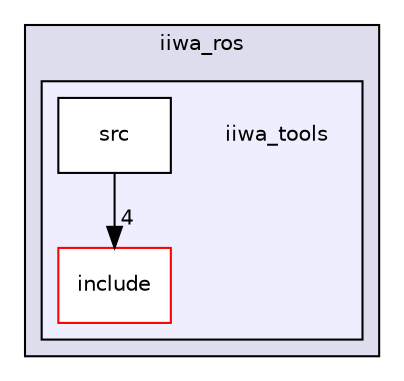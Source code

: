 digraph "/home/lmunier/Documents/robetarme/robetarme-deliverables-wp5/src/iiwa_ros/iiwa_tools" {
  compound=true
  node [ fontsize="10", fontname="Helvetica"];
  edge [ labelfontsize="10", labelfontname="Helvetica"];
  subgraph clusterdir_69e928a0ea828c5e87a9d7882b30aa73 {
    graph [ bgcolor="#ddddee", pencolor="black", label="iiwa_ros" fontname="Helvetica", fontsize="10", URL="dir_69e928a0ea828c5e87a9d7882b30aa73.html"]
  subgraph clusterdir_e789eb4300345b263128670793af9cac {
    graph [ bgcolor="#eeeeff", pencolor="black", label="" URL="dir_e789eb4300345b263128670793af9cac.html"];
    dir_e789eb4300345b263128670793af9cac [shape=plaintext label="iiwa_tools"];
    dir_e6a6a7e182a5ee95c3fcd45e6f82caaa [shape=box label="include" color="red" fillcolor="white" style="filled" URL="dir_e6a6a7e182a5ee95c3fcd45e6f82caaa.html"];
    dir_ed260d6fd2f7faf2feb30d36f4aa8ff6 [shape=box label="src" color="black" fillcolor="white" style="filled" URL="dir_ed260d6fd2f7faf2feb30d36f4aa8ff6.html"];
  }
  }
  dir_ed260d6fd2f7faf2feb30d36f4aa8ff6->dir_e6a6a7e182a5ee95c3fcd45e6f82caaa [headlabel="4", labeldistance=1.5 headhref="dir_000037_000034.html"];
}
